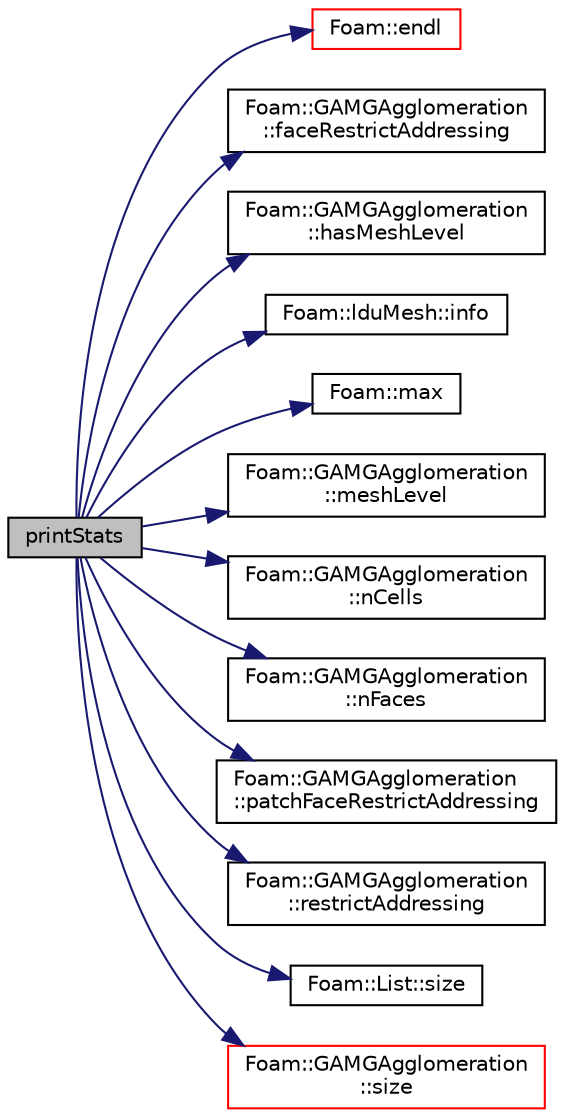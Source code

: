 digraph "printStats"
{
  bgcolor="transparent";
  edge [fontname="Helvetica",fontsize="10",labelfontname="Helvetica",labelfontsize="10"];
  node [fontname="Helvetica",fontsize="10",shape=record];
  rankdir="LR";
  Node1 [label="printStats",height=0.2,width=0.4,color="black", fillcolor="grey75", style="filled", fontcolor="black"];
  Node1 -> Node2 [color="midnightblue",fontsize="10",style="solid",fontname="Helvetica"];
  Node2 [label="Foam::endl",height=0.2,width=0.4,color="red",URL="$a10725.html#a2db8fe02a0d3909e9351bb4275b23ce4",tooltip="Add newline and flush stream. "];
  Node1 -> Node3 [color="midnightblue",fontsize="10",style="solid",fontname="Helvetica"];
  Node3 [label="Foam::GAMGAgglomeration\l::faceRestrictAddressing",height=0.2,width=0.4,color="black",URL="$a00896.html#ac2146ef695b1a777513f946b1b8a435c",tooltip="Return face restrict addressing of given level. "];
  Node1 -> Node4 [color="midnightblue",fontsize="10",style="solid",fontname="Helvetica"];
  Node4 [label="Foam::GAMGAgglomeration\l::hasMeshLevel",height=0.2,width=0.4,color="black",URL="$a00896.html#a8ed8fd251f1b51547a4478a0495b8d4f",tooltip="Do we have mesh for given level? "];
  Node1 -> Node5 [color="midnightblue",fontsize="10",style="solid",fontname="Helvetica"];
  Node5 [label="Foam::lduMesh::info",height=0.2,width=0.4,color="black",URL="$a01284.html#acb9e304abfccd8d1255a2e7d3e604ad9",tooltip="Return info proxy. "];
  Node1 -> Node6 [color="midnightblue",fontsize="10",style="solid",fontname="Helvetica"];
  Node6 [label="Foam::max",height=0.2,width=0.4,color="black",URL="$a10725.html#ac993e906cf2774ae77e666bc24e81733"];
  Node1 -> Node7 [color="midnightblue",fontsize="10",style="solid",fontname="Helvetica"];
  Node7 [label="Foam::GAMGAgglomeration\l::meshLevel",height=0.2,width=0.4,color="black",URL="$a00896.html#ab82c1edc1f7885e57d27f67628dbbc42",tooltip="Return LDU mesh of given level. "];
  Node1 -> Node8 [color="midnightblue",fontsize="10",style="solid",fontname="Helvetica"];
  Node8 [label="Foam::GAMGAgglomeration\l::nCells",height=0.2,width=0.4,color="black",URL="$a00896.html#ac0f40b18bba29af24c70f1e6da873fd6",tooltip="Return number of coarse cells (before processor agglomeration) "];
  Node1 -> Node9 [color="midnightblue",fontsize="10",style="solid",fontname="Helvetica"];
  Node9 [label="Foam::GAMGAgglomeration\l::nFaces",height=0.2,width=0.4,color="black",URL="$a00896.html#a64266c9f76e5e5617ce6cd0461af5954",tooltip="Return number of coarse faces (before processor agglomeration) "];
  Node1 -> Node10 [color="midnightblue",fontsize="10",style="solid",fontname="Helvetica"];
  Node10 [label="Foam::GAMGAgglomeration\l::patchFaceRestrictAddressing",height=0.2,width=0.4,color="black",URL="$a00896.html#a117609f5e9976e042fec766c4e6d4371"];
  Node1 -> Node11 [color="midnightblue",fontsize="10",style="solid",fontname="Helvetica"];
  Node11 [label="Foam::GAMGAgglomeration\l::restrictAddressing",height=0.2,width=0.4,color="black",URL="$a00896.html#acd748ab381248525885dceb72a3e4fe0",tooltip="Return cell restrict addressing of given level. "];
  Node1 -> Node12 [color="midnightblue",fontsize="10",style="solid",fontname="Helvetica"];
  Node12 [label="Foam::List::size",height=0.2,width=0.4,color="black",URL="$a01364.html#a8a5f6fa29bd4b500caf186f60245b384",tooltip="Override size to be inconsistent with allocated storage. "];
  Node1 -> Node13 [color="midnightblue",fontsize="10",style="solid",fontname="Helvetica"];
  Node13 [label="Foam::GAMGAgglomeration\l::size",height=0.2,width=0.4,color="red",URL="$a00896.html#a65cea301e2d6033c43932d12d91c792f"];
}
